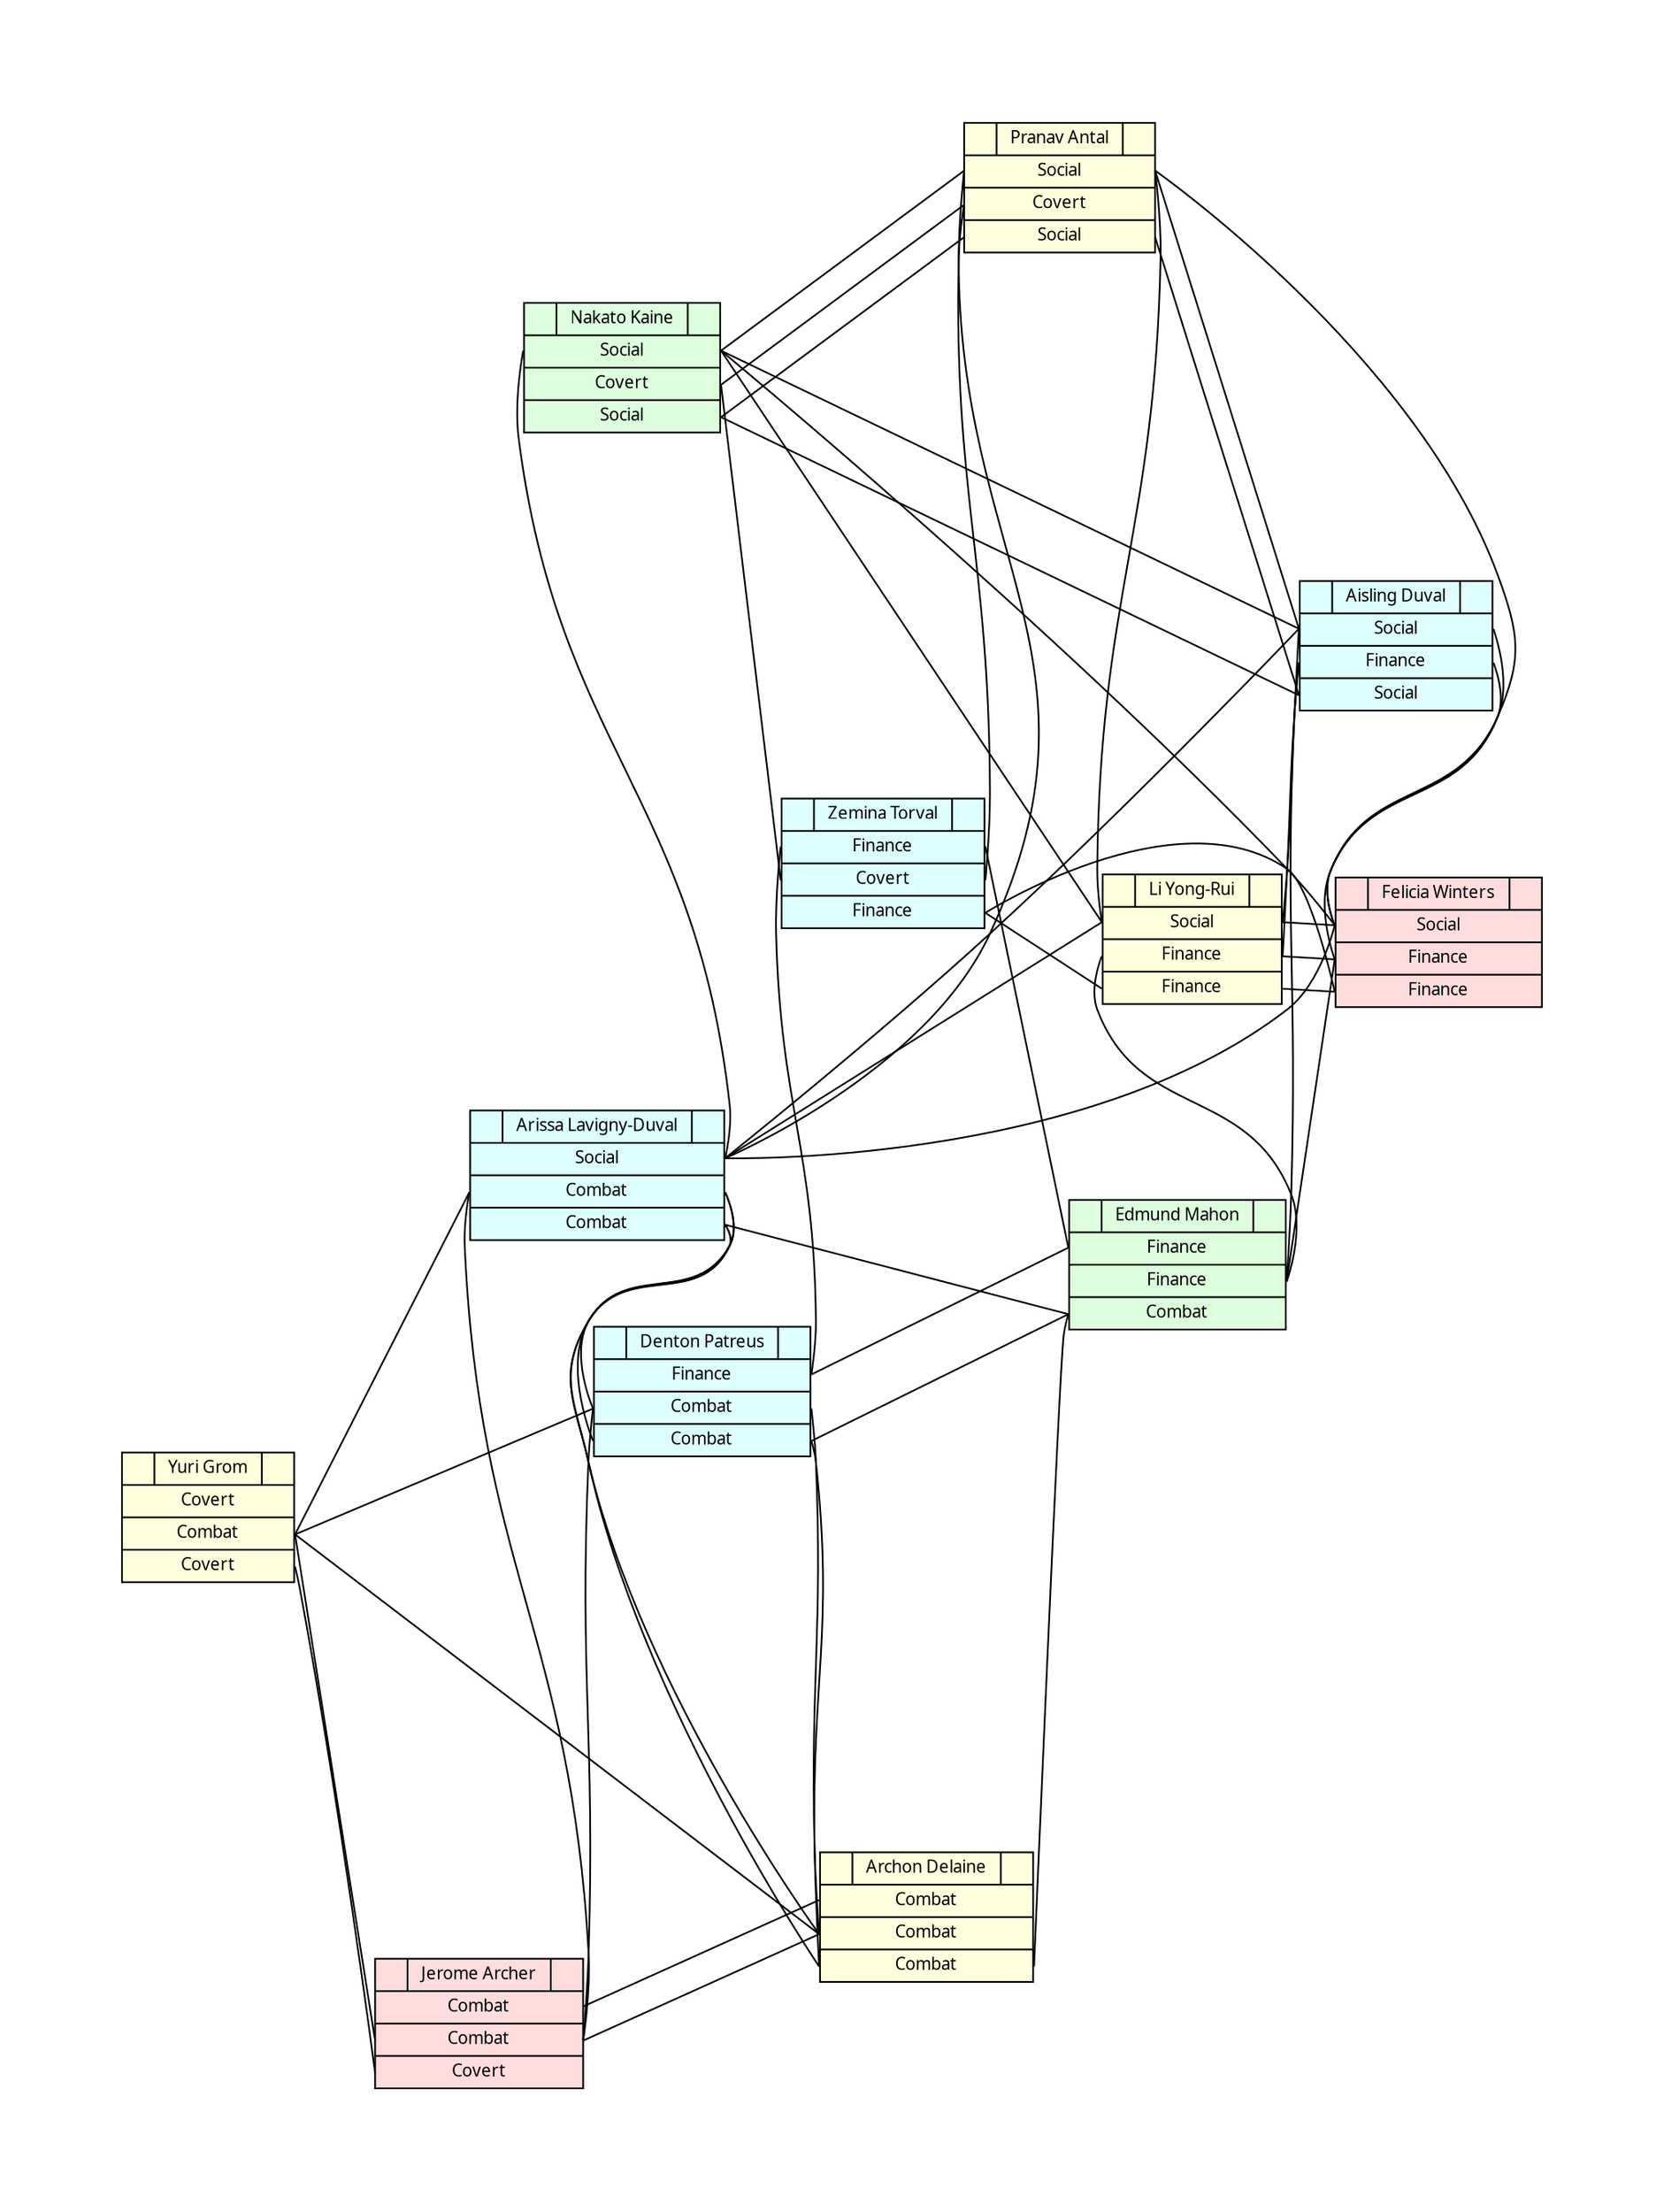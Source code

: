 graph ethos {
	layout=fdp; K=3; 
	/* layout=neato; edge [len=4]; */
    rankdir=LR;
    overlap=scale;
    splines=true;
    node [fontname="sans-serif"; fontsize=10;]
    start=6;
    pad=1;
    
    ADu [shape=record; style=filled; fillcolor="#ddffff"; label="{ | Aisling Duval | } | <A> Social | <R> Finance | <U> Social"];
    ADe [shape=record; style=filled; fillcolor="#ffffdd"; label="{ | Archon Delaine | } | <A> Combat | <R> Combat | <U> Combat"];
    ALD [shape=record; style=filled; fillcolor="#ddffff"; label="{ | Arissa Lavigny-Duval | } | <A> Social | <R> Combat | <U> Combat"];
    DP [shape=record; style=filled; fillcolor="#ddffff"; label="{ | Denton Patreus | } | <A> Finance | <R> Combat | <U> Combat"];
    EM [shape=record; style=filled; fillcolor="#ddffdd"; label="{ | Edmund Mahon | } | <A> Finance | <R> Finance | <U> Combat"];
    FW [shape=record; style=filled; fillcolor="#ffdddd"; label="{ | Felicia Winters | } | <A> Social | <R> Finance | <U> Finance"];
    JA [shape=record; style=filled; fillcolor="#ffdddd"; label="{ | Jerome Archer | } | <A> Combat | <R> Combat | <U> Covert"];
    LYR [shape=record; style=filled; fillcolor="#ffffdd"; label="{ | Li Yong-Rui | } | <A> Social | <R> Finance | <U> Finance"];
    NK  [shape=record; style=filled; fillcolor="#ddffdd"; label="{ | Nakato Kaine | } | <A> Social | <R> Covert | <U> Social"];
    PA  [shape=record; style=filled; fillcolor="#ffffdd"; label="{ | Pranav Antal | } | <A> Social | <R> Covert | <U> Social"];
    YG  [shape=record; style=filled; fillcolor="#ffffdd"; label="{ | Yuri Grom | } | <A> Covert | <R> Combat | <U> Covert"];
    ZT [shape=record; style=filled; fillcolor="#ddffff"; label="{ | Zemina Torval | } | <A> Finance | <R> Covert | <U> Finance"];
    
    /* Acquisition */
    /* *Social* */
    { edge [weight = 0.25];
    ADu:A -- ALD:A -- FW:A -- LYR:A -- NK:A -- PA:A -- ADu:A
    ADu:A -- FW:A -- NK:A -- ADu:A
    ALD:A -- LYR:A -- PA:A -- ALD:A
    ADu:A -- LYR:A
    ALD:A -- NK:A
    FW:A -- PA:A
    }
    /* *Finance* */
    { edge [weight = 1];
    DP:A -- EM:A -- ZT:A -- DP:A
    }
    /* *Combat* */
    { edge [weight = 1.25];
    ADe:A -- JA:A
    }
    /* *Covert* */

    /* Reinforcement */
    /* *Social* */
    /* *Finance* */
    { edge [weight = 1];
    ADu:R -- EM:R -- FW:R -- LYR:R -- ADu:R
    ADu:R -- FW:R
    EM:R -- LYR:R
    }
    /* *Combat* */
    { edge [weight = 0.75];
    ADe:R -- ALD:R -- DP:R -- JA:R -- YG:R -- ADe:R
    ADe:R -- DP:R -- YG:R -- ALD:R -- JA:R -- ADe:R
    }
    /* *Covert* */
    { edge [weight = 1.25];
    NK:R -- PA:R -- ZT:R -- NK:R
    }

    /* Undermining */
    /* *Social* */
    { edge [weight = 1.25];
    ADu:U -- NK:U -- PA:U -- ADu:U
    }
    /* *Finance* */
    { edge [weight = 1.25];
    FW:U -- LYR:U -- ZT:U -- FW:U
    }
    /* *Combat* */
    { edge [weight = 0.75];
    ADe:U -- ALD:U -- DP:U -- EM:U -- ADe:U
    ADe:U -- DP:U
    ALD:U -- EM:U
    }
    /* *Covert* */
    { edge [weight = 1.5];
    JA:U -- YG:U
    }
    
}
